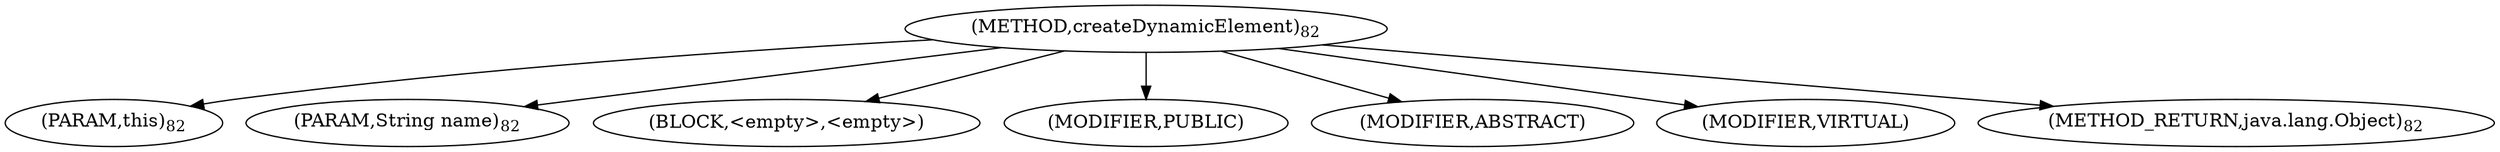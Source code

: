 digraph "createDynamicElement" {  
"16" [label = <(METHOD,createDynamicElement)<SUB>82</SUB>> ]
"17" [label = <(PARAM,this)<SUB>82</SUB>> ]
"18" [label = <(PARAM,String name)<SUB>82</SUB>> ]
"19" [label = <(BLOCK,&lt;empty&gt;,&lt;empty&gt;)> ]
"20" [label = <(MODIFIER,PUBLIC)> ]
"21" [label = <(MODIFIER,ABSTRACT)> ]
"22" [label = <(MODIFIER,VIRTUAL)> ]
"23" [label = <(METHOD_RETURN,java.lang.Object)<SUB>82</SUB>> ]
  "16" -> "17" 
  "16" -> "18" 
  "16" -> "19" 
  "16" -> "20" 
  "16" -> "21" 
  "16" -> "22" 
  "16" -> "23" 
}
